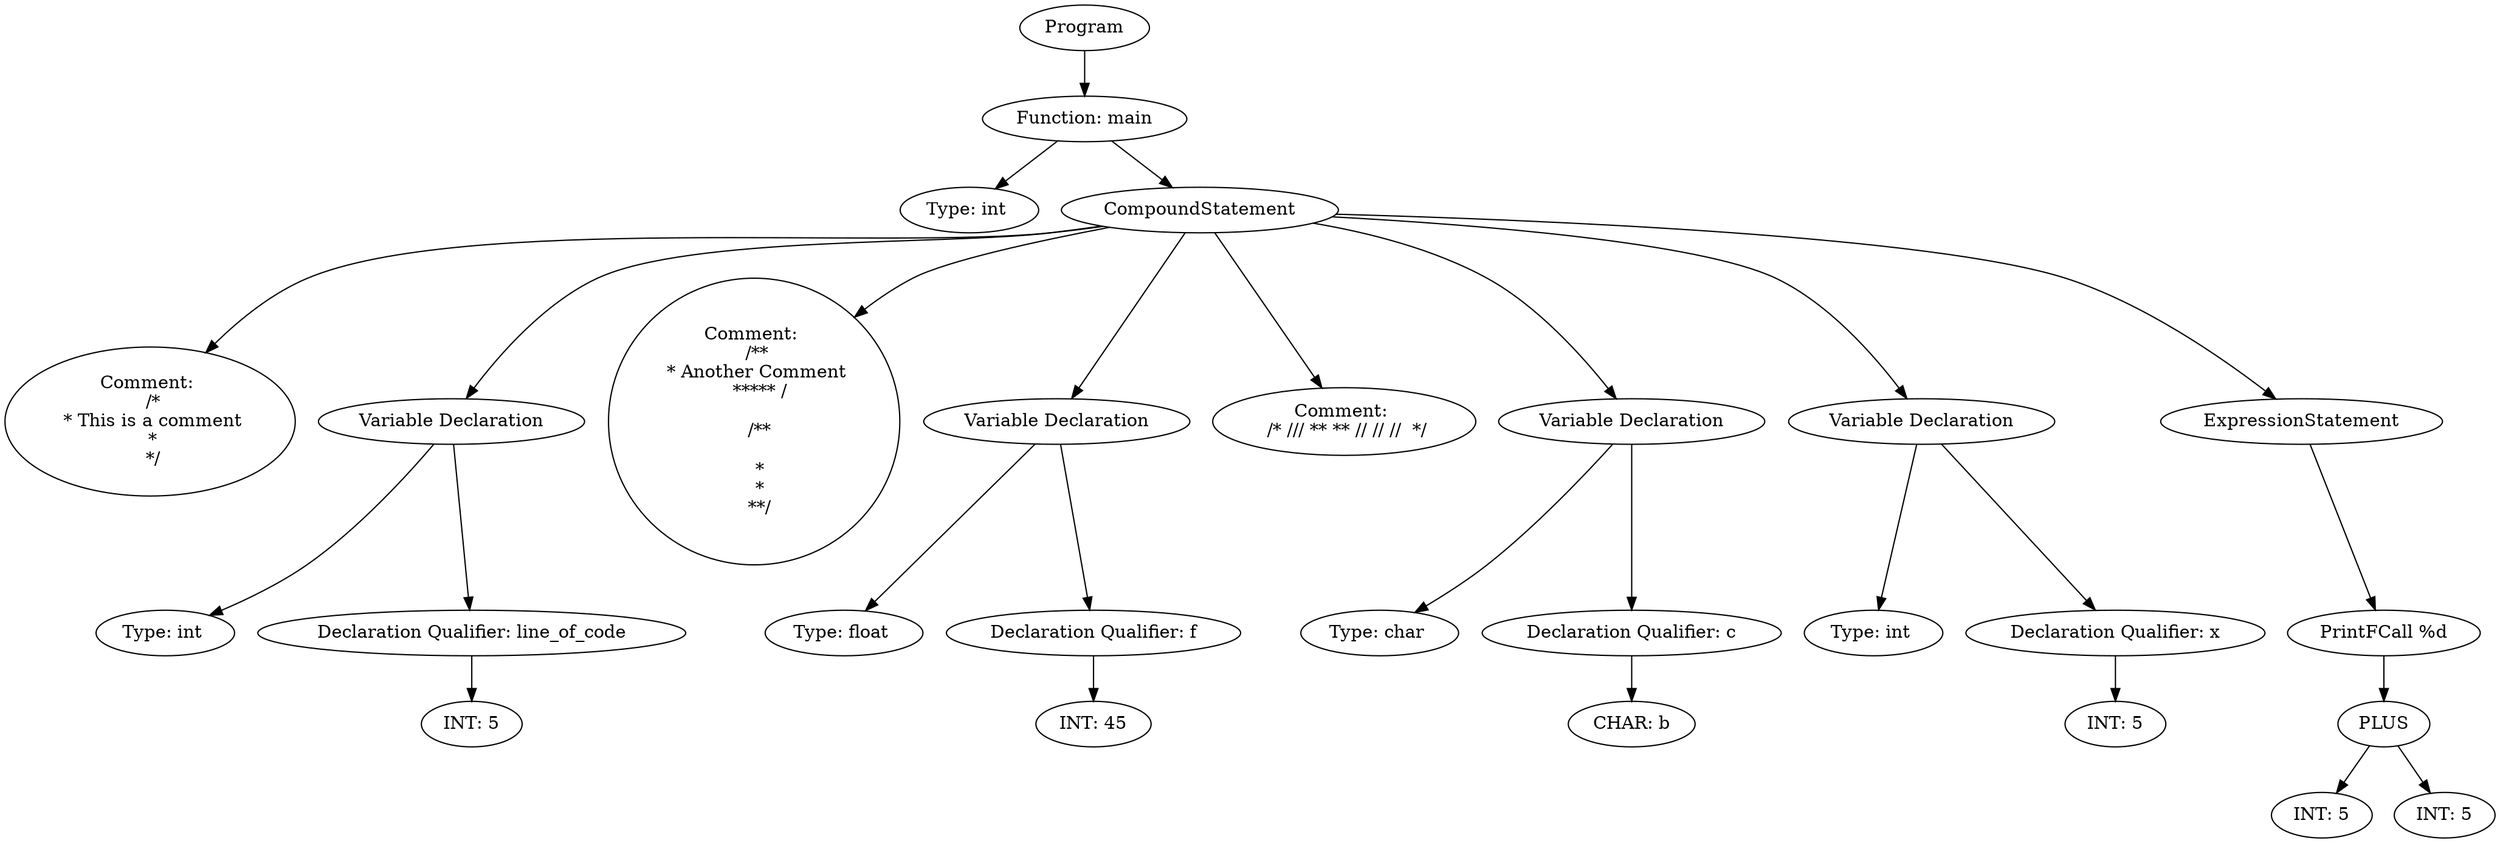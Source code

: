 digraph ExpressionGraph {
4532169424 [label="Program"];
4532169424 -> 4532169360;
4532169360 [label="Function: main"];
4532169360 -> 4532169296;
4532169296 [label="Type: int "];
4532169360 -> 4531806672;
4531806672 [label="CompoundStatement"];
4531806672 -> 4531942736;
4531942736 [label="Comment: 
 /*
 * This is a comment
 *
 */"];
4531806672 -> 4532167504;
4532167504 [label="Variable Declaration"];
4532167504 -> 4531943824;
4531943824 [label="Type: int "];
4532167504 -> 4532167568;
4532167568 [label="Declaration Qualifier: line_of_code"];
4532167568 -> 4531942672;
4531942672 [label="INT: 5"];
4531806672 -> 4532168592;
4532168592 [label="Comment: 
 /**
 * Another Comment
  ***** /

  /**

  *
  *
  **/"];
4531806672 -> 4532167824;
4532167824 [label="Variable Declaration"];
4532167824 -> 4532168976;
4532168976 [label="Type: float "];
4532167824 -> 4532167888;
4532167888 [label="Declaration Qualifier: f"];
4532167888 -> 4532167632;
4532167632 [label="INT: 45"];
4531806672 -> 4532167760;
4532167760 [label="Comment: 
 /* /// ** ** // // //  */"];
4531806672 -> 4532168016;
4532168016 [label="Variable Declaration"];
4532168016 -> 4532168848;
4532168848 [label="Type: char "];
4532168016 -> 4532168080;
4532168080 [label="Declaration Qualifier: c"];
4532168080 -> 4532166416;
4532166416 [label="CHAR: b"];
4531806672 -> 4532168272;
4532168272 [label="Variable Declaration"];
4532168272 -> 4532168656;
4532168656 [label="Type: int "];
4532168272 -> 4532168464;
4532168464 [label="Declaration Qualifier: x"];
4532168464 -> 4532168208;
4532168208 [label="INT: 5"];
4531806672 -> 4532169232;
4532169232 [label="ExpressionStatement"];
4532169232 -> 4532169168;
4532169168 [label="PrintFCall %d"];
4532169168 -> 4532169104;
4532169104 [label="PLUS"];
4532169104 -> 4532168336;
4532169104 -> 4532169040;
4532168336 [label="INT: 5"];
4532169040 [label="INT: 5"];
}
